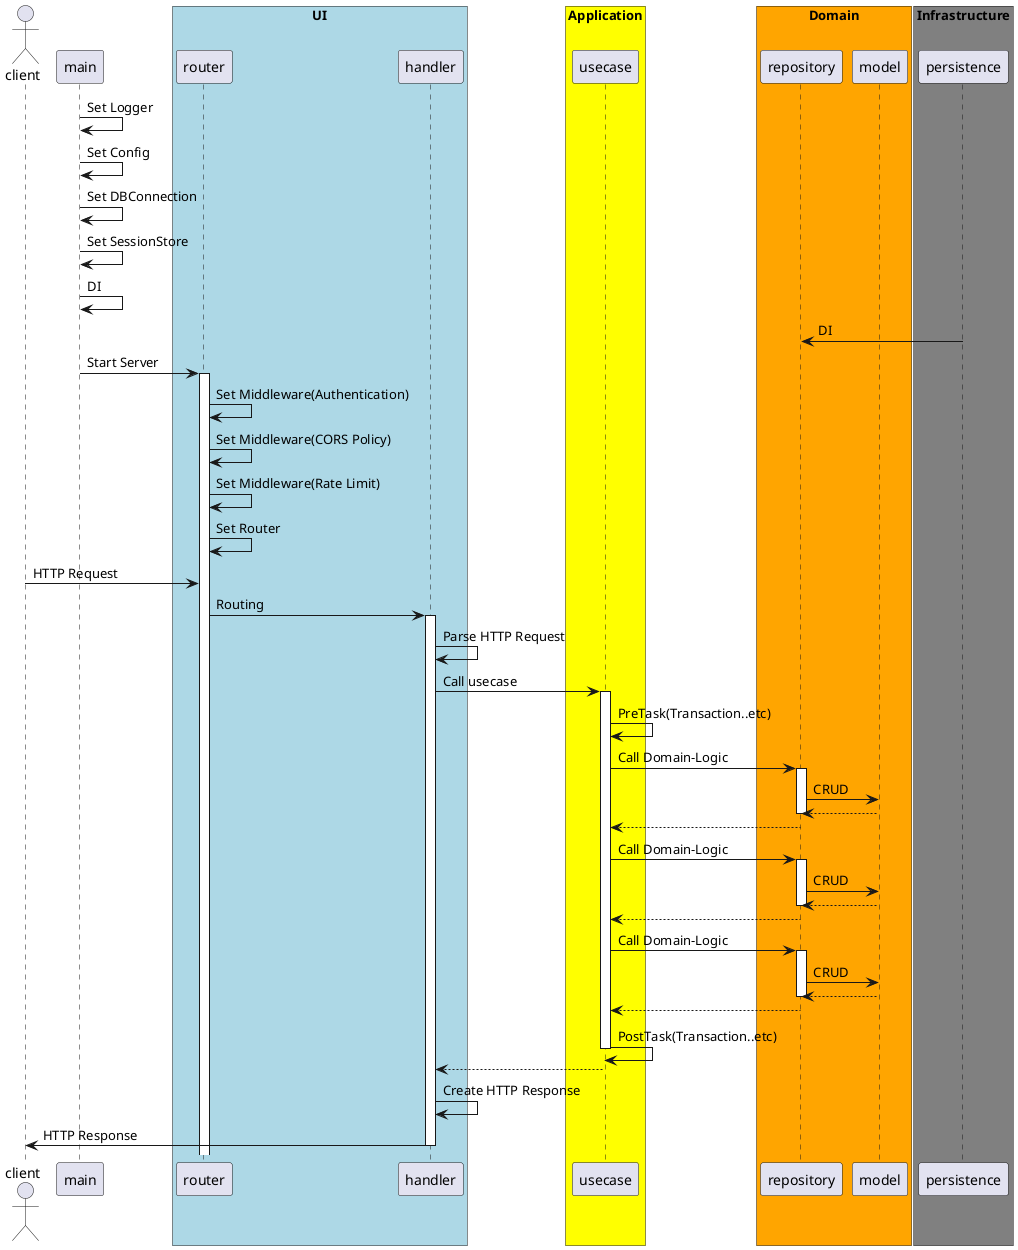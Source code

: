 ```plantuml
@startuml
actor client
participant main
box "UI" #LightBlue
  participant router
  participant handler
end box
box "Application" #Yellow
  participant usecase
end box
box "Domain" #Orange
  participant repository
  participant model
end box
box "Infrastructure" #Gray
  participant persistence
end box

main -> main: Set Logger
main -> main: Set Config
main -> main: Set DBConnection
main -> main: Set SessionStore
main -> main: DI
persistence -> repository: DI
main -> router: Start Server
activate router
router -> router: Set Middleware(Authentication)
router -> router: Set Middleware(CORS Policy)
router -> router: Set Middleware(Rate Limit)
router -> router: Set Router
client -> router : HTTP Request
router -> handler: Routing
activate handler
handler -> handler: Parse HTTP Request
handler -> usecase: Call usecase
activate usecase
usecase -> usecase: PreTask(Transaction..etc)
usecase -> repository: Call Domain-Logic
activate repository
repository -> model: CRUD
repository <-- model:
deactivate repository
usecase <-- repository:
usecase -> repository: Call Domain-Logic
activate repository
repository -> model: CRUD
repository <-- model:
deactivate repository
usecase <-- repository:
usecase -> repository: Call Domain-Logic
activate repository
repository -> model: CRUD
repository <-- model:
deactivate repository
usecase <-- repository:
usecase -> usecase: PostTask(Transaction..etc)
deactivate usecase
handler <-- usecase:
handler -> handler: Create HTTP Response
client <- handler: HTTP Response
deactivate handler
@enduml
```

